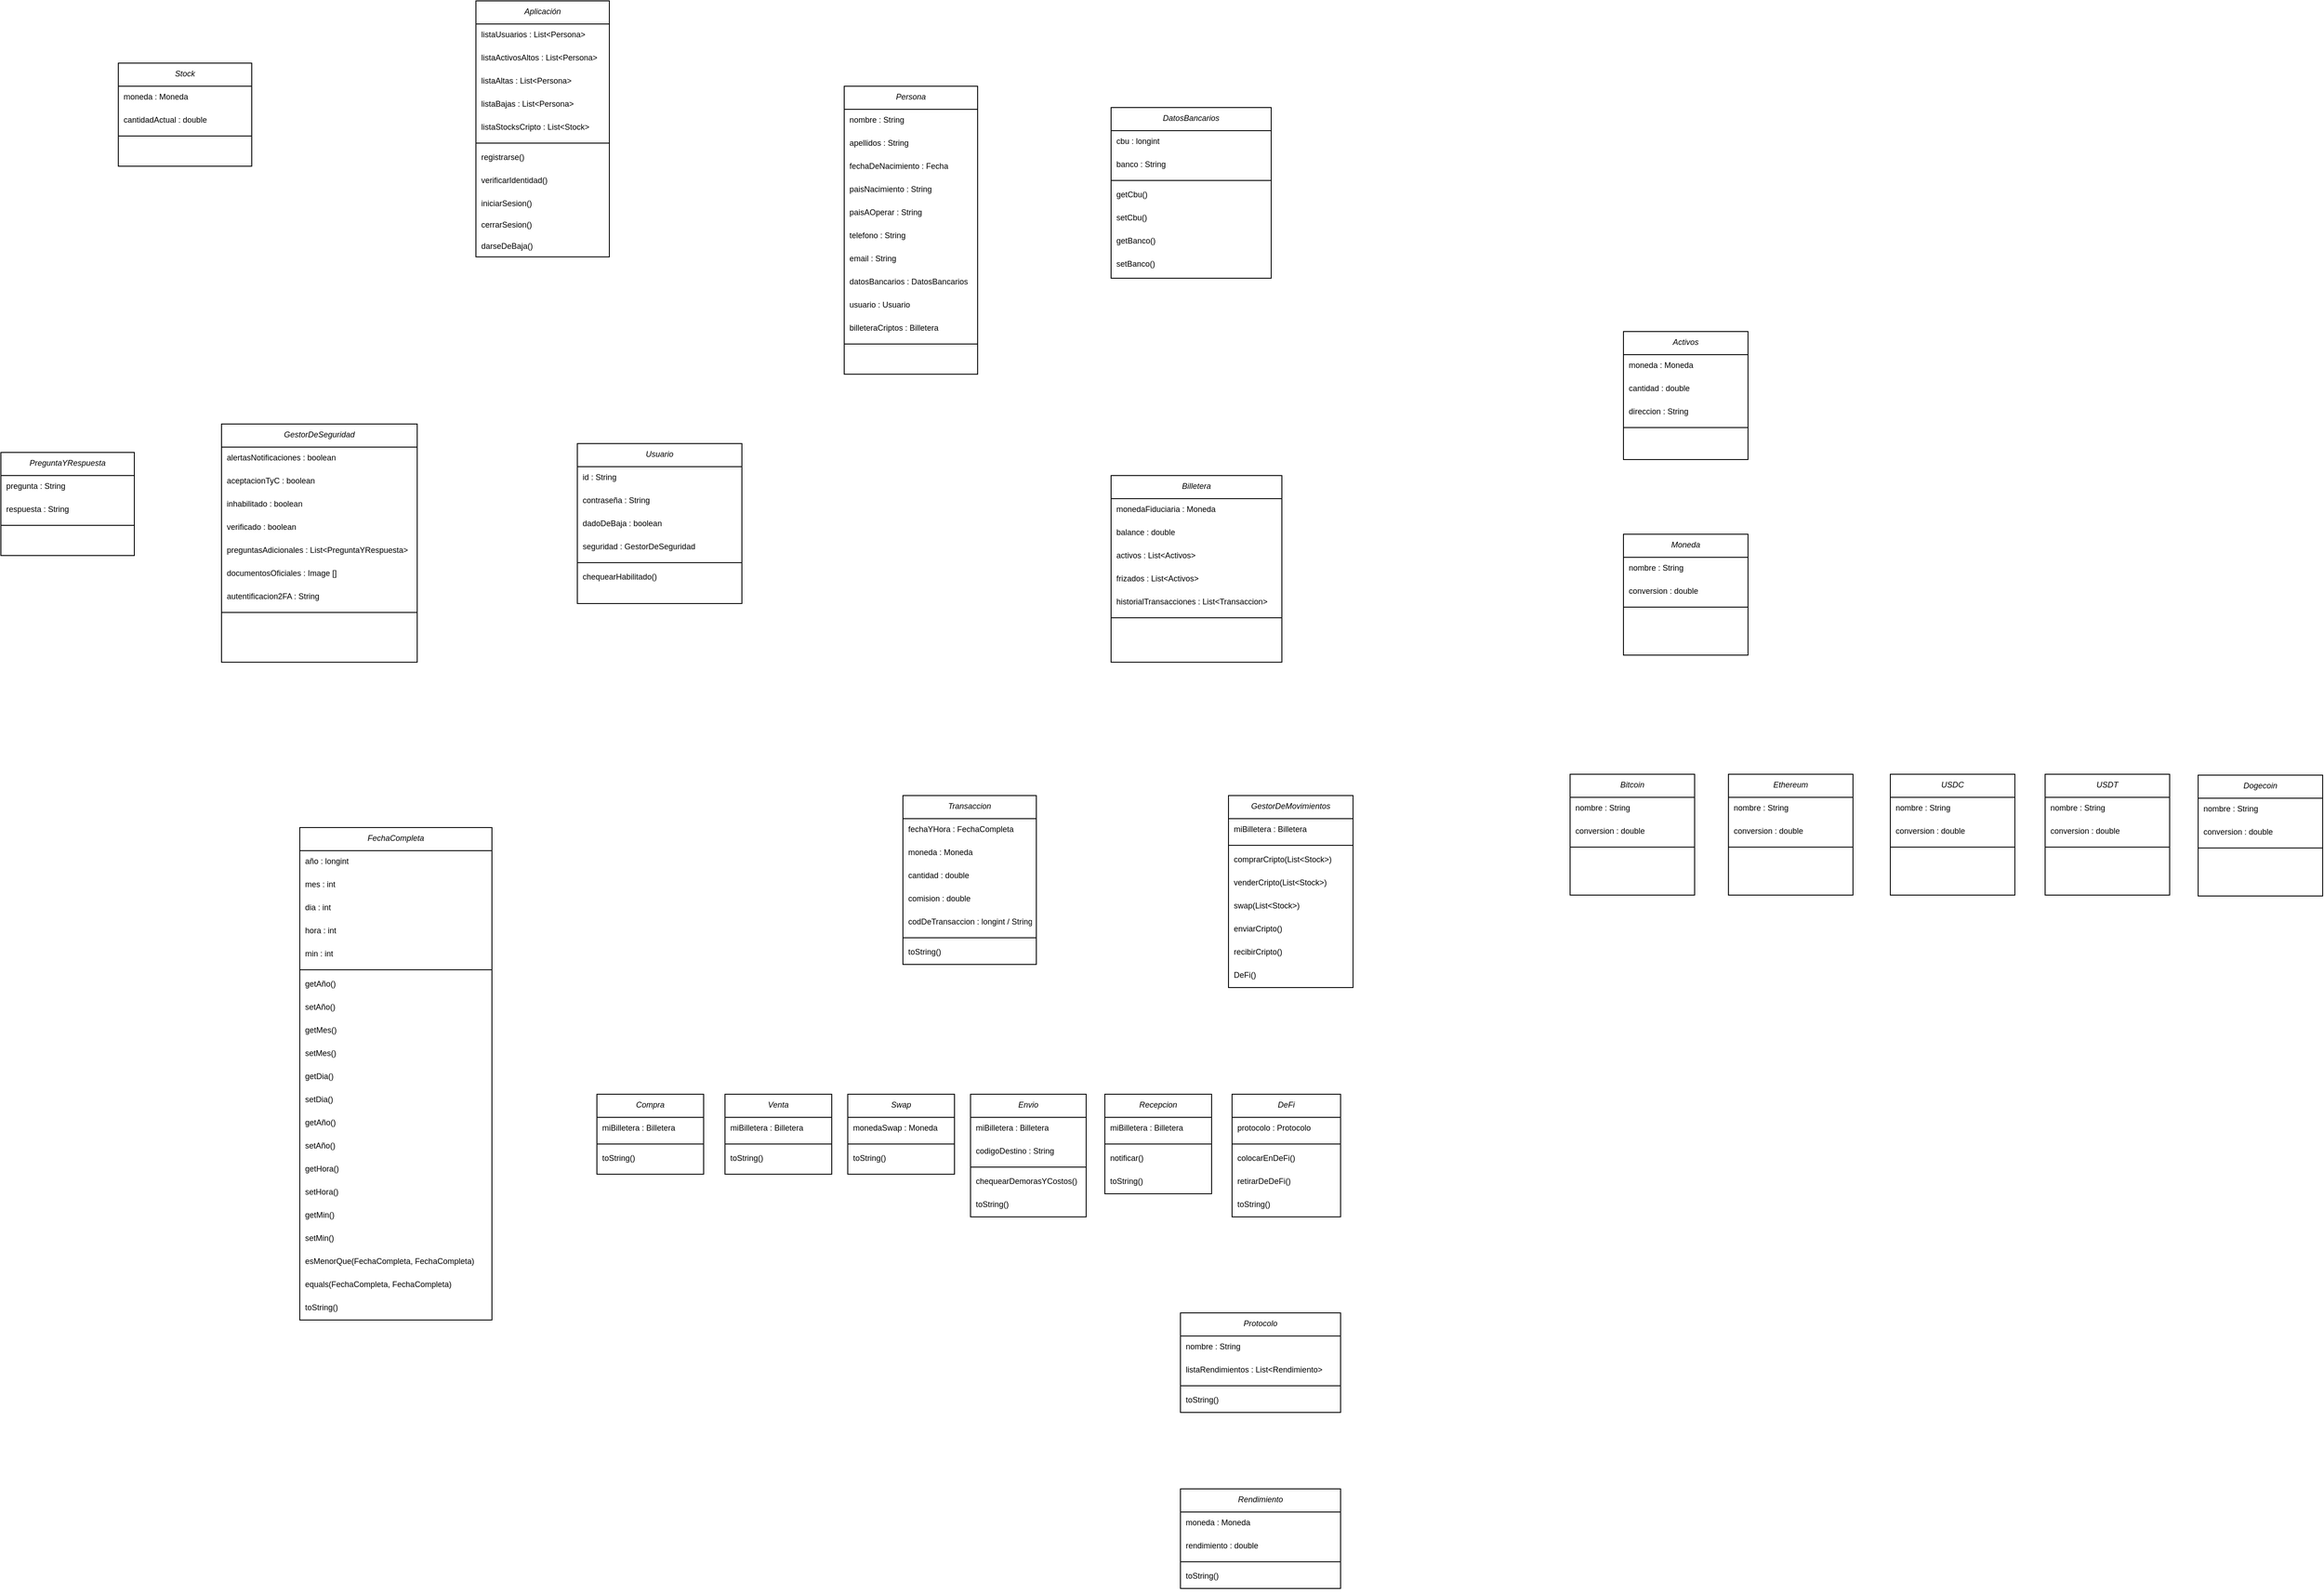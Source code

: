 <mxfile version="24.7.10">
  <diagram id="C5RBs43oDa-KdzZeNtuy" name="Page-1">
    <mxGraphModel dx="1593" dy="659" grid="1" gridSize="6" guides="1" tooltips="1" connect="1" arrows="1" fold="1" page="1" pageScale="1" pageWidth="1600" pageHeight="1200" math="0" shadow="0">
      <root>
        <mxCell id="WIyWlLk6GJQsqaUBKTNV-0" />
        <mxCell id="WIyWlLk6GJQsqaUBKTNV-1" parent="WIyWlLk6GJQsqaUBKTNV-0" />
        <mxCell id="zkfFHV4jXpPFQw0GAbJ--0" value="Persona" style="swimlane;fontStyle=2;align=center;verticalAlign=top;childLayout=stackLayout;horizontal=1;startSize=26;horizontalStack=0;resizeParent=1;resizeLast=0;collapsible=1;marginBottom=0;rounded=0;shadow=0;strokeWidth=1;fontSize=9;" parent="WIyWlLk6GJQsqaUBKTNV-1" vertex="1">
          <mxGeometry x="1098" y="498" width="150" height="324" as="geometry">
            <mxRectangle x="230" y="140" width="160" height="26" as="alternateBounds" />
          </mxGeometry>
        </mxCell>
        <mxCell id="zkfFHV4jXpPFQw0GAbJ--2" value="nombre : String" style="text;align=left;verticalAlign=top;spacingLeft=4;spacingRight=4;overflow=hidden;rotatable=0;points=[[0,0.5],[1,0.5]];portConstraint=eastwest;rounded=0;shadow=0;html=0;fontSize=9;" parent="zkfFHV4jXpPFQw0GAbJ--0" vertex="1">
          <mxGeometry y="26" width="150" height="26" as="geometry" />
        </mxCell>
        <mxCell id="zkfFHV4jXpPFQw0GAbJ--3" value="apellidos : String" style="text;align=left;verticalAlign=top;spacingLeft=4;spacingRight=4;overflow=hidden;rotatable=0;points=[[0,0.5],[1,0.5]];portConstraint=eastwest;rounded=0;shadow=0;html=0;fontSize=9;" parent="zkfFHV4jXpPFQw0GAbJ--0" vertex="1">
          <mxGeometry y="52" width="150" height="26" as="geometry" />
        </mxCell>
        <mxCell id="VbJuh-huTLaxFXjBg6NT-0" value="fechaDeNacimiento : Fecha" style="text;align=left;verticalAlign=top;spacingLeft=4;spacingRight=4;overflow=hidden;rotatable=0;points=[[0,0.5],[1,0.5]];portConstraint=eastwest;rounded=0;shadow=0;html=0;fontSize=9;" vertex="1" parent="zkfFHV4jXpPFQw0GAbJ--0">
          <mxGeometry y="78" width="150" height="26" as="geometry" />
        </mxCell>
        <mxCell id="VbJuh-huTLaxFXjBg6NT-1" value="paisNacimiento : String" style="text;align=left;verticalAlign=top;spacingLeft=4;spacingRight=4;overflow=hidden;rotatable=0;points=[[0,0.5],[1,0.5]];portConstraint=eastwest;rounded=0;shadow=0;html=0;fontSize=9;" vertex="1" parent="zkfFHV4jXpPFQw0GAbJ--0">
          <mxGeometry y="104" width="150" height="26" as="geometry" />
        </mxCell>
        <mxCell id="VbJuh-huTLaxFXjBg6NT-3" value="paisAOperar : String" style="text;align=left;verticalAlign=top;spacingLeft=4;spacingRight=4;overflow=hidden;rotatable=0;points=[[0,0.5],[1,0.5]];portConstraint=eastwest;rounded=0;shadow=0;html=0;fontSize=9;" vertex="1" parent="zkfFHV4jXpPFQw0GAbJ--0">
          <mxGeometry y="130" width="150" height="26" as="geometry" />
        </mxCell>
        <mxCell id="VbJuh-huTLaxFXjBg6NT-2" value="telefono : String" style="text;align=left;verticalAlign=top;spacingLeft=4;spacingRight=4;overflow=hidden;rotatable=0;points=[[0,0.5],[1,0.5]];portConstraint=eastwest;rounded=0;shadow=0;html=0;fontSize=9;" vertex="1" parent="zkfFHV4jXpPFQw0GAbJ--0">
          <mxGeometry y="156" width="150" height="26" as="geometry" />
        </mxCell>
        <mxCell id="VbJuh-huTLaxFXjBg6NT-13" value="email : String" style="text;align=left;verticalAlign=top;spacingLeft=4;spacingRight=4;overflow=hidden;rotatable=0;points=[[0,0.5],[1,0.5]];portConstraint=eastwest;rounded=0;shadow=0;html=0;fontSize=9;" vertex="1" parent="zkfFHV4jXpPFQw0GAbJ--0">
          <mxGeometry y="182" width="150" height="26" as="geometry" />
        </mxCell>
        <mxCell id="VbJuh-huTLaxFXjBg6NT-91" value="datosBancarios : DatosBancarios" style="text;align=left;verticalAlign=top;spacingLeft=4;spacingRight=4;overflow=hidden;rotatable=0;points=[[0,0.5],[1,0.5]];portConstraint=eastwest;rounded=0;shadow=0;html=0;fontSize=9;" vertex="1" parent="zkfFHV4jXpPFQw0GAbJ--0">
          <mxGeometry y="208" width="150" height="26" as="geometry" />
        </mxCell>
        <mxCell id="VbJuh-huTLaxFXjBg6NT-92" value="usuario : Usuario" style="text;align=left;verticalAlign=top;spacingLeft=4;spacingRight=4;overflow=hidden;rotatable=0;points=[[0,0.5],[1,0.5]];portConstraint=eastwest;rounded=0;shadow=0;html=0;fontSize=9;" vertex="1" parent="zkfFHV4jXpPFQw0GAbJ--0">
          <mxGeometry y="234" width="150" height="26" as="geometry" />
        </mxCell>
        <mxCell id="VbJuh-huTLaxFXjBg6NT-107" value="billeteraCriptos : Billetera" style="text;align=left;verticalAlign=top;spacingLeft=4;spacingRight=4;overflow=hidden;rotatable=0;points=[[0,0.5],[1,0.5]];portConstraint=eastwest;rounded=0;shadow=0;html=0;fontSize=9;" vertex="1" parent="zkfFHV4jXpPFQw0GAbJ--0">
          <mxGeometry y="260" width="150" height="26" as="geometry" />
        </mxCell>
        <mxCell id="zkfFHV4jXpPFQw0GAbJ--4" value="" style="line;html=1;strokeWidth=1;align=left;verticalAlign=middle;spacingTop=-1;spacingLeft=3;spacingRight=3;rotatable=0;labelPosition=right;points=[];portConstraint=eastwest;" parent="zkfFHV4jXpPFQw0GAbJ--0" vertex="1">
          <mxGeometry y="286" width="150" height="8" as="geometry" />
        </mxCell>
        <mxCell id="zkfFHV4jXpPFQw0GAbJ--17" value="Usuario" style="swimlane;fontStyle=2;align=center;verticalAlign=top;childLayout=stackLayout;horizontal=1;startSize=26;horizontalStack=0;resizeParent=1;resizeLast=0;collapsible=1;marginBottom=0;rounded=0;shadow=0;strokeWidth=1;fontSize=9;" parent="WIyWlLk6GJQsqaUBKTNV-1" vertex="1">
          <mxGeometry x="798" y="900" width="185" height="180" as="geometry">
            <mxRectangle x="550" y="140" width="160" height="26" as="alternateBounds" />
          </mxGeometry>
        </mxCell>
        <mxCell id="zkfFHV4jXpPFQw0GAbJ--18" value="id : String" style="text;align=left;verticalAlign=top;spacingLeft=4;spacingRight=4;overflow=hidden;rotatable=0;points=[[0,0.5],[1,0.5]];portConstraint=eastwest;fontSize=9;" parent="zkfFHV4jXpPFQw0GAbJ--17" vertex="1">
          <mxGeometry y="26" width="185" height="26" as="geometry" />
        </mxCell>
        <mxCell id="zkfFHV4jXpPFQw0GAbJ--19" value="contraseña : String" style="text;align=left;verticalAlign=top;spacingLeft=4;spacingRight=4;overflow=hidden;rotatable=0;points=[[0,0.5],[1,0.5]];portConstraint=eastwest;rounded=0;shadow=0;html=0;fontSize=9;" parent="zkfFHV4jXpPFQw0GAbJ--17" vertex="1">
          <mxGeometry y="52" width="185" height="26" as="geometry" />
        </mxCell>
        <mxCell id="VbJuh-huTLaxFXjBg6NT-62" value="dadoDeBaja : boolean" style="text;align=left;verticalAlign=top;spacingLeft=4;spacingRight=4;overflow=hidden;rotatable=0;points=[[0,0.5],[1,0.5]];portConstraint=eastwest;rounded=0;shadow=0;html=0;fontSize=9;" vertex="1" parent="zkfFHV4jXpPFQw0GAbJ--17">
          <mxGeometry y="78" width="185" height="26" as="geometry" />
        </mxCell>
        <mxCell id="VbJuh-huTLaxFXjBg6NT-93" value="seguridad : GestorDeSeguridad" style="text;align=left;verticalAlign=top;spacingLeft=4;spacingRight=4;overflow=hidden;rotatable=0;points=[[0,0.5],[1,0.5]];portConstraint=eastwest;rounded=0;shadow=0;html=0;fontSize=9;" vertex="1" parent="zkfFHV4jXpPFQw0GAbJ--17">
          <mxGeometry y="104" width="185" height="26" as="geometry" />
        </mxCell>
        <mxCell id="zkfFHV4jXpPFQw0GAbJ--23" value="" style="line;html=1;strokeWidth=1;align=left;verticalAlign=middle;spacingTop=-1;spacingLeft=3;spacingRight=3;rotatable=0;labelPosition=right;points=[];portConstraint=eastwest;" parent="zkfFHV4jXpPFQw0GAbJ--17" vertex="1">
          <mxGeometry y="130" width="185" height="8" as="geometry" />
        </mxCell>
        <mxCell id="VbJuh-huTLaxFXjBg6NT-25" value="chequearHabilitado()" style="text;align=left;verticalAlign=top;spacingLeft=4;spacingRight=4;overflow=hidden;rotatable=0;points=[[0,0.5],[1,0.5]];portConstraint=eastwest;fontSize=9;" vertex="1" parent="zkfFHV4jXpPFQw0GAbJ--17">
          <mxGeometry y="138" width="185" height="26" as="geometry" />
        </mxCell>
        <mxCell id="VbJuh-huTLaxFXjBg6NT-4" value="DatosBancarios" style="swimlane;fontStyle=2;align=center;verticalAlign=top;childLayout=stackLayout;horizontal=1;startSize=26;horizontalStack=0;resizeParent=1;resizeLast=0;collapsible=1;marginBottom=0;rounded=0;shadow=0;strokeWidth=1;fontSize=9;" vertex="1" parent="WIyWlLk6GJQsqaUBKTNV-1">
          <mxGeometry x="1398" y="522" width="180" height="192" as="geometry">
            <mxRectangle x="230" y="140" width="160" height="26" as="alternateBounds" />
          </mxGeometry>
        </mxCell>
        <mxCell id="VbJuh-huTLaxFXjBg6NT-5" value="cbu : longint" style="text;align=left;verticalAlign=top;spacingLeft=4;spacingRight=4;overflow=hidden;rotatable=0;points=[[0,0.5],[1,0.5]];portConstraint=eastwest;rounded=0;shadow=0;html=0;fontSize=9;" vertex="1" parent="VbJuh-huTLaxFXjBg6NT-4">
          <mxGeometry y="26" width="180" height="26" as="geometry" />
        </mxCell>
        <mxCell id="VbJuh-huTLaxFXjBg6NT-6" value="banco : String" style="text;align=left;verticalAlign=top;spacingLeft=4;spacingRight=4;overflow=hidden;rotatable=0;points=[[0,0.5],[1,0.5]];portConstraint=eastwest;rounded=0;shadow=0;html=0;fontSize=9;" vertex="1" parent="VbJuh-huTLaxFXjBg6NT-4">
          <mxGeometry y="52" width="180" height="26" as="geometry" />
        </mxCell>
        <mxCell id="VbJuh-huTLaxFXjBg6NT-11" value="" style="line;html=1;strokeWidth=1;align=left;verticalAlign=middle;spacingTop=-1;spacingLeft=3;spacingRight=3;rotatable=0;labelPosition=right;points=[];portConstraint=eastwest;" vertex="1" parent="VbJuh-huTLaxFXjBg6NT-4">
          <mxGeometry y="78" width="180" height="8" as="geometry" />
        </mxCell>
        <mxCell id="VbJuh-huTLaxFXjBg6NT-108" value="getCbu()" style="text;align=left;verticalAlign=top;spacingLeft=4;spacingRight=4;overflow=hidden;rotatable=0;points=[[0,0.5],[1,0.5]];portConstraint=eastwest;rounded=0;shadow=0;html=0;fontSize=9;" vertex="1" parent="VbJuh-huTLaxFXjBg6NT-4">
          <mxGeometry y="86" width="180" height="26" as="geometry" />
        </mxCell>
        <mxCell id="VbJuh-huTLaxFXjBg6NT-111" value="setCbu()" style="text;align=left;verticalAlign=top;spacingLeft=4;spacingRight=4;overflow=hidden;rotatable=0;points=[[0,0.5],[1,0.5]];portConstraint=eastwest;rounded=0;shadow=0;html=0;fontSize=9;" vertex="1" parent="VbJuh-huTLaxFXjBg6NT-4">
          <mxGeometry y="112" width="180" height="26" as="geometry" />
        </mxCell>
        <mxCell id="VbJuh-huTLaxFXjBg6NT-110" value="getBanco()" style="text;align=left;verticalAlign=top;spacingLeft=4;spacingRight=4;overflow=hidden;rotatable=0;points=[[0,0.5],[1,0.5]];portConstraint=eastwest;rounded=0;shadow=0;html=0;fontSize=9;" vertex="1" parent="VbJuh-huTLaxFXjBg6NT-4">
          <mxGeometry y="138" width="180" height="26" as="geometry" />
        </mxCell>
        <mxCell id="VbJuh-huTLaxFXjBg6NT-112" value="setBanco()" style="text;align=left;verticalAlign=top;spacingLeft=4;spacingRight=4;overflow=hidden;rotatable=0;points=[[0,0.5],[1,0.5]];portConstraint=eastwest;rounded=0;shadow=0;html=0;fontSize=9;" vertex="1" parent="VbJuh-huTLaxFXjBg6NT-4">
          <mxGeometry y="164" width="180" height="26" as="geometry" />
        </mxCell>
        <mxCell id="VbJuh-huTLaxFXjBg6NT-16" value="GestorDeSeguridad" style="swimlane;fontStyle=2;align=center;verticalAlign=top;childLayout=stackLayout;horizontal=1;startSize=26;horizontalStack=0;resizeParent=1;resizeLast=0;collapsible=1;marginBottom=0;rounded=0;shadow=0;strokeWidth=1;fontSize=9;" vertex="1" parent="WIyWlLk6GJQsqaUBKTNV-1">
          <mxGeometry x="398" y="878" width="220" height="268" as="geometry">
            <mxRectangle x="230" y="140" width="160" height="26" as="alternateBounds" />
          </mxGeometry>
        </mxCell>
        <mxCell id="VbJuh-huTLaxFXjBg6NT-17" value="alertasNotificaciones : boolean" style="text;align=left;verticalAlign=top;spacingLeft=4;spacingRight=4;overflow=hidden;rotatable=0;points=[[0,0.5],[1,0.5]];portConstraint=eastwest;rounded=0;shadow=0;html=0;fontSize=9;" vertex="1" parent="VbJuh-huTLaxFXjBg6NT-16">
          <mxGeometry y="26" width="220" height="26" as="geometry" />
        </mxCell>
        <mxCell id="VbJuh-huTLaxFXjBg6NT-18" value="aceptacionTyC : boolean" style="text;align=left;verticalAlign=top;spacingLeft=4;spacingRight=4;overflow=hidden;rotatable=0;points=[[0,0.5],[1,0.5]];portConstraint=eastwest;rounded=0;shadow=0;html=0;fontSize=9;" vertex="1" parent="VbJuh-huTLaxFXjBg6NT-16">
          <mxGeometry y="52" width="220" height="26" as="geometry" />
        </mxCell>
        <mxCell id="VbJuh-huTLaxFXjBg6NT-23" value="inhabilitado : boolean" style="text;align=left;verticalAlign=top;spacingLeft=4;spacingRight=4;overflow=hidden;rotatable=0;points=[[0,0.5],[1,0.5]];portConstraint=eastwest;rounded=0;shadow=0;html=0;fontSize=9;" vertex="1" parent="VbJuh-huTLaxFXjBg6NT-16">
          <mxGeometry y="78" width="220" height="26" as="geometry" />
        </mxCell>
        <mxCell id="VbJuh-huTLaxFXjBg6NT-77" value="verificado : boolean" style="text;align=left;verticalAlign=top;spacingLeft=4;spacingRight=4;overflow=hidden;rotatable=0;points=[[0,0.5],[1,0.5]];portConstraint=eastwest;rounded=0;shadow=0;html=0;fontSize=9;" vertex="1" parent="VbJuh-huTLaxFXjBg6NT-16">
          <mxGeometry y="104" width="220" height="26" as="geometry" />
        </mxCell>
        <mxCell id="VbJuh-huTLaxFXjBg6NT-19" value="preguntasAdicionales : List&lt;PreguntaYRespuesta&gt;" style="text;align=left;verticalAlign=top;spacingLeft=4;spacingRight=4;overflow=hidden;rotatable=0;points=[[0,0.5],[1,0.5]];portConstraint=eastwest;rounded=0;shadow=0;html=0;fontSize=9;" vertex="1" parent="VbJuh-huTLaxFXjBg6NT-16">
          <mxGeometry y="130" width="220" height="26" as="geometry" />
        </mxCell>
        <mxCell id="VbJuh-huTLaxFXjBg6NT-94" value="documentosOficiales : Image []" style="text;align=left;verticalAlign=top;spacingLeft=4;spacingRight=4;overflow=hidden;rotatable=0;points=[[0,0.5],[1,0.5]];portConstraint=eastwest;rounded=0;shadow=0;html=0;fontSize=9;" vertex="1" parent="VbJuh-huTLaxFXjBg6NT-16">
          <mxGeometry y="156" width="220" height="26" as="geometry" />
        </mxCell>
        <mxCell id="VbJuh-huTLaxFXjBg6NT-194" value="autentificacion2FA : String " style="text;align=left;verticalAlign=top;spacingLeft=4;spacingRight=4;overflow=hidden;rotatable=0;points=[[0,0.5],[1,0.5]];portConstraint=eastwest;rounded=0;shadow=0;html=0;fontSize=9;" vertex="1" parent="VbJuh-huTLaxFXjBg6NT-16">
          <mxGeometry y="182" width="220" height="26" as="geometry" />
        </mxCell>
        <mxCell id="VbJuh-huTLaxFXjBg6NT-24" value="" style="line;html=1;strokeWidth=1;align=left;verticalAlign=middle;spacingTop=-1;spacingLeft=3;spacingRight=3;rotatable=0;labelPosition=right;points=[];portConstraint=eastwest;" vertex="1" parent="VbJuh-huTLaxFXjBg6NT-16">
          <mxGeometry y="208" width="220" height="8" as="geometry" />
        </mxCell>
        <mxCell id="VbJuh-huTLaxFXjBg6NT-26" value="Billetera" style="swimlane;fontStyle=2;align=center;verticalAlign=top;childLayout=stackLayout;horizontal=1;startSize=26;horizontalStack=0;resizeParent=1;resizeLast=0;collapsible=1;marginBottom=0;rounded=0;shadow=0;strokeWidth=1;fontSize=9;" vertex="1" parent="WIyWlLk6GJQsqaUBKTNV-1">
          <mxGeometry x="1398" y="936" width="192" height="210" as="geometry">
            <mxRectangle x="230" y="140" width="160" height="26" as="alternateBounds" />
          </mxGeometry>
        </mxCell>
        <mxCell id="VbJuh-huTLaxFXjBg6NT-29" value="monedaFiduciaria : Moneda" style="text;align=left;verticalAlign=top;spacingLeft=4;spacingRight=4;overflow=hidden;rotatable=0;points=[[0,0.5],[1,0.5]];portConstraint=eastwest;rounded=0;shadow=0;html=0;fontSize=9;" vertex="1" parent="VbJuh-huTLaxFXjBg6NT-26">
          <mxGeometry y="26" width="192" height="26" as="geometry" />
        </mxCell>
        <mxCell id="VbJuh-huTLaxFXjBg6NT-27" value="balance : double" style="text;align=left;verticalAlign=top;spacingLeft=4;spacingRight=4;overflow=hidden;rotatable=0;points=[[0,0.5],[1,0.5]];portConstraint=eastwest;rounded=0;shadow=0;html=0;fontSize=9;" vertex="1" parent="VbJuh-huTLaxFXjBg6NT-26">
          <mxGeometry y="52" width="192" height="26" as="geometry" />
        </mxCell>
        <mxCell id="VbJuh-huTLaxFXjBg6NT-28" value="activos : List&lt;Activos&gt;" style="text;align=left;verticalAlign=top;spacingLeft=4;spacingRight=4;overflow=hidden;rotatable=0;points=[[0,0.5],[1,0.5]];portConstraint=eastwest;rounded=0;shadow=0;html=0;fontSize=9;" vertex="1" parent="VbJuh-huTLaxFXjBg6NT-26">
          <mxGeometry y="78" width="192" height="26" as="geometry" />
        </mxCell>
        <mxCell id="VbJuh-huTLaxFXjBg6NT-84" value="frizados : List&lt;Activos&gt;" style="text;align=left;verticalAlign=top;spacingLeft=4;spacingRight=4;overflow=hidden;rotatable=0;points=[[0,0.5],[1,0.5]];portConstraint=eastwest;rounded=0;shadow=0;html=0;fontSize=9;" vertex="1" parent="VbJuh-huTLaxFXjBg6NT-26">
          <mxGeometry y="104" width="192" height="26" as="geometry" />
        </mxCell>
        <mxCell id="VbJuh-huTLaxFXjBg6NT-61" value="historialTransacciones : List&lt;Transaccion&gt;" style="text;align=left;verticalAlign=top;spacingLeft=4;spacingRight=4;overflow=hidden;rotatable=0;points=[[0,0.5],[1,0.5]];portConstraint=eastwest;rounded=0;shadow=0;html=0;fontSize=9;" vertex="1" parent="VbJuh-huTLaxFXjBg6NT-26">
          <mxGeometry y="130" width="192" height="26" as="geometry" />
        </mxCell>
        <mxCell id="VbJuh-huTLaxFXjBg6NT-34" value="" style="line;html=1;strokeWidth=1;align=left;verticalAlign=middle;spacingTop=-1;spacingLeft=3;spacingRight=3;rotatable=0;labelPosition=right;points=[];portConstraint=eastwest;" vertex="1" parent="VbJuh-huTLaxFXjBg6NT-26">
          <mxGeometry y="156" width="192" height="8" as="geometry" />
        </mxCell>
        <mxCell id="VbJuh-huTLaxFXjBg6NT-36" value="Transaccion" style="swimlane;fontStyle=2;align=center;verticalAlign=top;childLayout=stackLayout;horizontal=1;startSize=26;horizontalStack=0;resizeParent=1;resizeLast=0;collapsible=1;marginBottom=0;rounded=0;shadow=0;strokeWidth=1;fontSize=9;" vertex="1" parent="WIyWlLk6GJQsqaUBKTNV-1">
          <mxGeometry x="1164" y="1296" width="150" height="190" as="geometry">
            <mxRectangle x="230" y="140" width="160" height="26" as="alternateBounds" />
          </mxGeometry>
        </mxCell>
        <mxCell id="VbJuh-huTLaxFXjBg6NT-76" value="fechaYHora : FechaCompleta" style="text;align=left;verticalAlign=top;spacingLeft=4;spacingRight=4;overflow=hidden;rotatable=0;points=[[0,0.5],[1,0.5]];portConstraint=eastwest;rounded=0;shadow=0;html=0;fontSize=9;" vertex="1" parent="VbJuh-huTLaxFXjBg6NT-36">
          <mxGeometry y="26" width="150" height="26" as="geometry" />
        </mxCell>
        <mxCell id="VbJuh-huTLaxFXjBg6NT-122" value="moneda : Moneda" style="text;align=left;verticalAlign=top;spacingLeft=4;spacingRight=4;overflow=hidden;rotatable=0;points=[[0,0.5],[1,0.5]];portConstraint=eastwest;rounded=0;shadow=0;html=0;fontSize=9;" vertex="1" parent="VbJuh-huTLaxFXjBg6NT-36">
          <mxGeometry y="52" width="150" height="26" as="geometry" />
        </mxCell>
        <mxCell id="VbJuh-huTLaxFXjBg6NT-95" value="cantidad : double" style="text;align=left;verticalAlign=top;spacingLeft=4;spacingRight=4;overflow=hidden;rotatable=0;points=[[0,0.5],[1,0.5]];portConstraint=eastwest;rounded=0;shadow=0;html=0;fontSize=9;" vertex="1" parent="VbJuh-huTLaxFXjBg6NT-36">
          <mxGeometry y="78" width="150" height="26" as="geometry" />
        </mxCell>
        <mxCell id="VbJuh-huTLaxFXjBg6NT-96" value="comision : double" style="text;align=left;verticalAlign=top;spacingLeft=4;spacingRight=4;overflow=hidden;rotatable=0;points=[[0,0.5],[1,0.5]];portConstraint=eastwest;rounded=0;shadow=0;html=0;fontSize=9;" vertex="1" parent="VbJuh-huTLaxFXjBg6NT-36">
          <mxGeometry y="104" width="150" height="26" as="geometry" />
        </mxCell>
        <mxCell id="VbJuh-huTLaxFXjBg6NT-97" value="codDeTransaccion : longint / String" style="text;align=left;verticalAlign=top;spacingLeft=4;spacingRight=4;overflow=hidden;rotatable=0;points=[[0,0.5],[1,0.5]];portConstraint=eastwest;rounded=0;shadow=0;html=0;fontSize=9;" vertex="1" parent="VbJuh-huTLaxFXjBg6NT-36">
          <mxGeometry y="130" width="150" height="26" as="geometry" />
        </mxCell>
        <mxCell id="VbJuh-huTLaxFXjBg6NT-44" value="" style="line;html=1;strokeWidth=1;align=left;verticalAlign=middle;spacingTop=-1;spacingLeft=3;spacingRight=3;rotatable=0;labelPosition=right;points=[];portConstraint=eastwest;" vertex="1" parent="VbJuh-huTLaxFXjBg6NT-36">
          <mxGeometry y="156" width="150" height="8" as="geometry" />
        </mxCell>
        <mxCell id="VbJuh-huTLaxFXjBg6NT-98" value="toString()" style="text;align=left;verticalAlign=top;spacingLeft=4;spacingRight=4;overflow=hidden;rotatable=0;points=[[0,0.5],[1,0.5]];portConstraint=eastwest;rounded=0;shadow=0;html=0;fontSize=9;" vertex="1" parent="VbJuh-huTLaxFXjBg6NT-36">
          <mxGeometry y="164" width="150" height="26" as="geometry" />
        </mxCell>
        <mxCell id="VbJuh-huTLaxFXjBg6NT-46" value="GestorDeMovimientos" style="swimlane;fontStyle=2;align=center;verticalAlign=top;childLayout=stackLayout;horizontal=1;startSize=26;horizontalStack=0;resizeParent=1;resizeLast=0;collapsible=1;marginBottom=0;rounded=0;shadow=0;strokeWidth=1;fontSize=9;" vertex="1" parent="WIyWlLk6GJQsqaUBKTNV-1">
          <mxGeometry x="1530" y="1296" width="140" height="216" as="geometry">
            <mxRectangle x="550" y="140" width="160" height="26" as="alternateBounds" />
          </mxGeometry>
        </mxCell>
        <mxCell id="VbJuh-huTLaxFXjBg6NT-47" value="miBilletera : Billetera" style="text;align=left;verticalAlign=top;spacingLeft=4;spacingRight=4;overflow=hidden;rotatable=0;points=[[0,0.5],[1,0.5]];portConstraint=eastwest;fontSize=9;" vertex="1" parent="VbJuh-huTLaxFXjBg6NT-46">
          <mxGeometry y="26" width="140" height="26" as="geometry" />
        </mxCell>
        <mxCell id="VbJuh-huTLaxFXjBg6NT-49" value="" style="line;html=1;strokeWidth=1;align=left;verticalAlign=middle;spacingTop=-1;spacingLeft=3;spacingRight=3;rotatable=0;labelPosition=right;points=[];portConstraint=eastwest;" vertex="1" parent="VbJuh-huTLaxFXjBg6NT-46">
          <mxGeometry y="52" width="140" height="8" as="geometry" />
        </mxCell>
        <mxCell id="VbJuh-huTLaxFXjBg6NT-48" value="comprarCripto(List&lt;Stock&gt;)" style="text;align=left;verticalAlign=top;spacingLeft=4;spacingRight=4;overflow=hidden;rotatable=0;points=[[0,0.5],[1,0.5]];portConstraint=eastwest;rounded=0;shadow=0;html=0;fontSize=9;" vertex="1" parent="VbJuh-huTLaxFXjBg6NT-46">
          <mxGeometry y="60" width="140" height="26" as="geometry" />
        </mxCell>
        <mxCell id="VbJuh-huTLaxFXjBg6NT-157" value="venderCripto(List&lt;Stock&gt;)" style="text;align=left;verticalAlign=top;spacingLeft=4;spacingRight=4;overflow=hidden;rotatable=0;points=[[0,0.5],[1,0.5]];portConstraint=eastwest;rounded=0;shadow=0;html=0;fontSize=9;" vertex="1" parent="VbJuh-huTLaxFXjBg6NT-46">
          <mxGeometry y="86" width="140" height="26" as="geometry" />
        </mxCell>
        <mxCell id="VbJuh-huTLaxFXjBg6NT-158" value="swap(List&lt;Stock&gt;)" style="text;align=left;verticalAlign=top;spacingLeft=4;spacingRight=4;overflow=hidden;rotatable=0;points=[[0,0.5],[1,0.5]];portConstraint=eastwest;rounded=0;shadow=0;html=0;fontSize=9;" vertex="1" parent="VbJuh-huTLaxFXjBg6NT-46">
          <mxGeometry y="112" width="140" height="26" as="geometry" />
        </mxCell>
        <mxCell id="VbJuh-huTLaxFXjBg6NT-159" value="enviarCripto()" style="text;align=left;verticalAlign=top;spacingLeft=4;spacingRight=4;overflow=hidden;rotatable=0;points=[[0,0.5],[1,0.5]];portConstraint=eastwest;rounded=0;shadow=0;html=0;fontSize=9;" vertex="1" parent="VbJuh-huTLaxFXjBg6NT-46">
          <mxGeometry y="138" width="140" height="26" as="geometry" />
        </mxCell>
        <mxCell id="VbJuh-huTLaxFXjBg6NT-160" value="recibirCripto()" style="text;align=left;verticalAlign=top;spacingLeft=4;spacingRight=4;overflow=hidden;rotatable=0;points=[[0,0.5],[1,0.5]];portConstraint=eastwest;rounded=0;shadow=0;html=0;fontSize=9;" vertex="1" parent="VbJuh-huTLaxFXjBg6NT-46">
          <mxGeometry y="164" width="140" height="26" as="geometry" />
        </mxCell>
        <mxCell id="VbJuh-huTLaxFXjBg6NT-161" value="DeFi()" style="text;align=left;verticalAlign=top;spacingLeft=4;spacingRight=4;overflow=hidden;rotatable=0;points=[[0,0.5],[1,0.5]];portConstraint=eastwest;rounded=0;shadow=0;html=0;fontSize=9;" vertex="1" parent="VbJuh-huTLaxFXjBg6NT-46">
          <mxGeometry y="190" width="140" height="26" as="geometry" />
        </mxCell>
        <mxCell id="VbJuh-huTLaxFXjBg6NT-51" value="Aplicación" style="swimlane;fontStyle=2;align=center;verticalAlign=top;childLayout=stackLayout;horizontal=1;startSize=26;horizontalStack=0;resizeParent=1;resizeLast=0;collapsible=1;marginBottom=0;rounded=0;shadow=0;strokeWidth=1;fontSize=9;" vertex="1" parent="WIyWlLk6GJQsqaUBKTNV-1">
          <mxGeometry x="684" y="402" width="150" height="288" as="geometry">
            <mxRectangle x="230" y="140" width="160" height="26" as="alternateBounds" />
          </mxGeometry>
        </mxCell>
        <mxCell id="VbJuh-huTLaxFXjBg6NT-55" value="listaUsuarios : List&lt;Persona&gt;" style="text;align=left;verticalAlign=top;spacingLeft=4;spacingRight=4;overflow=hidden;rotatable=0;points=[[0,0.5],[1,0.5]];portConstraint=eastwest;rounded=0;shadow=0;html=0;fontSize=9;" vertex="1" parent="VbJuh-huTLaxFXjBg6NT-51">
          <mxGeometry y="26" width="150" height="26" as="geometry" />
        </mxCell>
        <mxCell id="VbJuh-huTLaxFXjBg6NT-56" value="listaActivosAltos : List&lt;Persona&gt;" style="text;align=left;verticalAlign=top;spacingLeft=4;spacingRight=4;overflow=hidden;rotatable=0;points=[[0,0.5],[1,0.5]];portConstraint=eastwest;rounded=0;shadow=0;html=0;fontSize=9;" vertex="1" parent="VbJuh-huTLaxFXjBg6NT-51">
          <mxGeometry y="52" width="150" height="26" as="geometry" />
        </mxCell>
        <mxCell id="VbJuh-huTLaxFXjBg6NT-57" value="listaAltas : List&lt;Persona&gt;" style="text;align=left;verticalAlign=top;spacingLeft=4;spacingRight=4;overflow=hidden;rotatable=0;points=[[0,0.5],[1,0.5]];portConstraint=eastwest;rounded=0;shadow=0;html=0;fontSize=9;" vertex="1" parent="VbJuh-huTLaxFXjBg6NT-51">
          <mxGeometry y="78" width="150" height="26" as="geometry" />
        </mxCell>
        <mxCell id="VbJuh-huTLaxFXjBg6NT-58" value="listaBajas : List&lt;Persona&gt;" style="text;align=left;verticalAlign=top;spacingLeft=4;spacingRight=4;overflow=hidden;rotatable=0;points=[[0,0.5],[1,0.5]];portConstraint=eastwest;rounded=0;shadow=0;html=0;fontSize=9;" vertex="1" parent="VbJuh-huTLaxFXjBg6NT-51">
          <mxGeometry y="104" width="150" height="26" as="geometry" />
        </mxCell>
        <mxCell id="VbJuh-huTLaxFXjBg6NT-164" value="listaStocksCripto : List&lt;Stock&gt;" style="text;align=left;verticalAlign=top;spacingLeft=4;spacingRight=4;overflow=hidden;rotatable=0;points=[[0,0.5],[1,0.5]];portConstraint=eastwest;rounded=0;shadow=0;html=0;fontSize=9;" vertex="1" parent="VbJuh-huTLaxFXjBg6NT-51">
          <mxGeometry y="130" width="150" height="26" as="geometry" />
        </mxCell>
        <mxCell id="VbJuh-huTLaxFXjBg6NT-59" value="" style="line;html=1;strokeWidth=1;align=left;verticalAlign=middle;spacingTop=-1;spacingLeft=3;spacingRight=3;rotatable=0;labelPosition=right;points=[];portConstraint=eastwest;" vertex="1" parent="VbJuh-huTLaxFXjBg6NT-51">
          <mxGeometry y="156" width="150" height="8" as="geometry" />
        </mxCell>
        <mxCell id="VbJuh-huTLaxFXjBg6NT-86" value="registrarse()" style="text;align=left;verticalAlign=top;spacingLeft=4;spacingRight=4;overflow=hidden;rotatable=0;points=[[0,0.5],[1,0.5]];portConstraint=eastwest;rounded=0;shadow=0;html=0;fontSize=9;" vertex="1" parent="VbJuh-huTLaxFXjBg6NT-51">
          <mxGeometry y="164" width="150" height="26" as="geometry" />
        </mxCell>
        <mxCell id="VbJuh-huTLaxFXjBg6NT-87" value="verificarIdentidad()" style="text;align=left;verticalAlign=top;spacingLeft=4;spacingRight=4;overflow=hidden;rotatable=0;points=[[0,0.5],[1,0.5]];portConstraint=eastwest;rounded=0;shadow=0;html=0;fontSize=9;" vertex="1" parent="VbJuh-huTLaxFXjBg6NT-51">
          <mxGeometry y="190" width="150" height="26" as="geometry" />
        </mxCell>
        <mxCell id="VbJuh-huTLaxFXjBg6NT-89" value="iniciarSesion()" style="text;align=left;verticalAlign=top;spacingLeft=4;spacingRight=4;overflow=hidden;rotatable=0;points=[[0,0.5],[1,0.5]];portConstraint=eastwest;fontSize=9;" vertex="1" parent="VbJuh-huTLaxFXjBg6NT-51">
          <mxGeometry y="216" width="150" height="24" as="geometry" />
        </mxCell>
        <mxCell id="VbJuh-huTLaxFXjBg6NT-90" value="cerrarSesion()" style="text;align=left;verticalAlign=top;spacingLeft=4;spacingRight=4;overflow=hidden;rotatable=0;points=[[0,0.5],[1,0.5]];portConstraint=eastwest;fontSize=9;" vertex="1" parent="VbJuh-huTLaxFXjBg6NT-51">
          <mxGeometry y="240" width="150" height="24" as="geometry" />
        </mxCell>
        <mxCell id="VbJuh-huTLaxFXjBg6NT-88" value="darseDeBaja()" style="text;align=left;verticalAlign=top;spacingLeft=4;spacingRight=4;overflow=hidden;rotatable=0;points=[[0,0.5],[1,0.5]];portConstraint=eastwest;fontSize=9;" vertex="1" parent="VbJuh-huTLaxFXjBg6NT-51">
          <mxGeometry y="264" width="150" height="24" as="geometry" />
        </mxCell>
        <mxCell id="VbJuh-huTLaxFXjBg6NT-63" value="Stock" style="swimlane;fontStyle=2;align=center;verticalAlign=top;childLayout=stackLayout;horizontal=1;startSize=26;horizontalStack=0;resizeParent=1;resizeLast=0;collapsible=1;marginBottom=0;rounded=0;shadow=0;strokeWidth=1;fontSize=9;" vertex="1" parent="WIyWlLk6GJQsqaUBKTNV-1">
          <mxGeometry x="282" y="472" width="150" height="116" as="geometry">
            <mxRectangle x="230" y="140" width="160" height="26" as="alternateBounds" />
          </mxGeometry>
        </mxCell>
        <mxCell id="VbJuh-huTLaxFXjBg6NT-64" value="moneda : Moneda" style="text;align=left;verticalAlign=top;spacingLeft=4;spacingRight=4;overflow=hidden;rotatable=0;points=[[0,0.5],[1,0.5]];portConstraint=eastwest;rounded=0;shadow=0;html=0;fontSize=9;" vertex="1" parent="VbJuh-huTLaxFXjBg6NT-63">
          <mxGeometry y="26" width="150" height="26" as="geometry" />
        </mxCell>
        <mxCell id="VbJuh-huTLaxFXjBg6NT-165" value="cantidadActual : double" style="text;align=left;verticalAlign=top;spacingLeft=4;spacingRight=4;overflow=hidden;rotatable=0;points=[[0,0.5],[1,0.5]];portConstraint=eastwest;rounded=0;shadow=0;html=0;fontSize=9;" vertex="1" parent="VbJuh-huTLaxFXjBg6NT-63">
          <mxGeometry y="52" width="150" height="26" as="geometry" />
        </mxCell>
        <mxCell id="VbJuh-huTLaxFXjBg6NT-68" value="" style="line;html=1;strokeWidth=1;align=left;verticalAlign=middle;spacingTop=-1;spacingLeft=3;spacingRight=3;rotatable=0;labelPosition=right;points=[];portConstraint=eastwest;" vertex="1" parent="VbJuh-huTLaxFXjBg6NT-63">
          <mxGeometry y="78" width="150" height="8" as="geometry" />
        </mxCell>
        <mxCell id="VbJuh-huTLaxFXjBg6NT-71" value="PreguntaYRespuesta" style="swimlane;fontStyle=2;align=center;verticalAlign=top;childLayout=stackLayout;horizontal=1;startSize=26;horizontalStack=0;resizeParent=1;resizeLast=0;collapsible=1;marginBottom=0;rounded=0;shadow=0;strokeWidth=1;fontSize=9;" vertex="1" parent="WIyWlLk6GJQsqaUBKTNV-1">
          <mxGeometry x="150" y="910" width="150" height="116" as="geometry">
            <mxRectangle x="230" y="140" width="160" height="26" as="alternateBounds" />
          </mxGeometry>
        </mxCell>
        <mxCell id="VbJuh-huTLaxFXjBg6NT-72" value="pregunta : String" style="text;align=left;verticalAlign=top;spacingLeft=4;spacingRight=4;overflow=hidden;rotatable=0;points=[[0,0.5],[1,0.5]];portConstraint=eastwest;rounded=0;shadow=0;html=0;fontSize=9;" vertex="1" parent="VbJuh-huTLaxFXjBg6NT-71">
          <mxGeometry y="26" width="150" height="26" as="geometry" />
        </mxCell>
        <mxCell id="VbJuh-huTLaxFXjBg6NT-75" value="respuesta : String" style="text;align=left;verticalAlign=top;spacingLeft=4;spacingRight=4;overflow=hidden;rotatable=0;points=[[0,0.5],[1,0.5]];portConstraint=eastwest;rounded=0;shadow=0;html=0;fontSize=9;" vertex="1" parent="VbJuh-huTLaxFXjBg6NT-71">
          <mxGeometry y="52" width="150" height="26" as="geometry" />
        </mxCell>
        <mxCell id="VbJuh-huTLaxFXjBg6NT-73" value="" style="line;html=1;strokeWidth=1;align=left;verticalAlign=middle;spacingTop=-1;spacingLeft=3;spacingRight=3;rotatable=0;labelPosition=right;points=[];portConstraint=eastwest;" vertex="1" parent="VbJuh-huTLaxFXjBg6NT-71">
          <mxGeometry y="78" width="150" height="8" as="geometry" />
        </mxCell>
        <mxCell id="VbJuh-huTLaxFXjBg6NT-78" value="Moneda" style="swimlane;fontStyle=2;align=center;verticalAlign=top;childLayout=stackLayout;horizontal=1;startSize=26;horizontalStack=0;resizeParent=1;resizeLast=0;collapsible=1;marginBottom=0;rounded=0;shadow=0;strokeWidth=1;fontSize=9;" vertex="1" parent="WIyWlLk6GJQsqaUBKTNV-1">
          <mxGeometry x="1974" y="1002" width="140" height="136" as="geometry">
            <mxRectangle x="550" y="140" width="160" height="26" as="alternateBounds" />
          </mxGeometry>
        </mxCell>
        <mxCell id="VbJuh-huTLaxFXjBg6NT-79" value="nombre : String" style="text;align=left;verticalAlign=top;spacingLeft=4;spacingRight=4;overflow=hidden;rotatable=0;points=[[0,0.5],[1,0.5]];portConstraint=eastwest;fontSize=9;" vertex="1" parent="VbJuh-huTLaxFXjBg6NT-78">
          <mxGeometry y="26" width="140" height="26" as="geometry" />
        </mxCell>
        <mxCell id="VbJuh-huTLaxFXjBg6NT-83" value="conversion : double" style="text;align=left;verticalAlign=top;spacingLeft=4;spacingRight=4;overflow=hidden;rotatable=0;points=[[0,0.5],[1,0.5]];portConstraint=eastwest;rounded=0;shadow=0;html=0;fontSize=9;" vertex="1" parent="VbJuh-huTLaxFXjBg6NT-78">
          <mxGeometry y="52" width="140" height="26" as="geometry" />
        </mxCell>
        <mxCell id="VbJuh-huTLaxFXjBg6NT-81" value="" style="line;html=1;strokeWidth=1;align=left;verticalAlign=middle;spacingTop=-1;spacingLeft=3;spacingRight=3;rotatable=0;labelPosition=right;points=[];portConstraint=eastwest;" vertex="1" parent="VbJuh-huTLaxFXjBg6NT-78">
          <mxGeometry y="78" width="140" height="8" as="geometry" />
        </mxCell>
        <mxCell id="VbJuh-huTLaxFXjBg6NT-99" value="Compra" style="swimlane;fontStyle=2;align=center;verticalAlign=top;childLayout=stackLayout;horizontal=1;startSize=26;horizontalStack=0;resizeParent=1;resizeLast=0;collapsible=1;marginBottom=0;rounded=0;shadow=0;strokeWidth=1;fontSize=9;" vertex="1" parent="WIyWlLk6GJQsqaUBKTNV-1">
          <mxGeometry x="820" y="1632" width="120" height="90" as="geometry">
            <mxRectangle x="230" y="140" width="160" height="26" as="alternateBounds" />
          </mxGeometry>
        </mxCell>
        <mxCell id="VbJuh-huTLaxFXjBg6NT-101" value="miBilletera : Billetera" style="text;align=left;verticalAlign=top;spacingLeft=4;spacingRight=4;overflow=hidden;rotatable=0;points=[[0,0.5],[1,0.5]];portConstraint=eastwest;rounded=0;shadow=0;html=0;fontSize=9;" vertex="1" parent="VbJuh-huTLaxFXjBg6NT-99">
          <mxGeometry y="26" width="120" height="26" as="geometry" />
        </mxCell>
        <mxCell id="VbJuh-huTLaxFXjBg6NT-104" value="" style="line;html=1;strokeWidth=1;align=left;verticalAlign=middle;spacingTop=-1;spacingLeft=3;spacingRight=3;rotatable=0;labelPosition=right;points=[];portConstraint=eastwest;" vertex="1" parent="VbJuh-huTLaxFXjBg6NT-99">
          <mxGeometry y="52" width="120" height="8" as="geometry" />
        </mxCell>
        <mxCell id="VbJuh-huTLaxFXjBg6NT-105" value="toString()" style="text;align=left;verticalAlign=top;spacingLeft=4;spacingRight=4;overflow=hidden;rotatable=0;points=[[0,0.5],[1,0.5]];portConstraint=eastwest;rounded=0;shadow=0;html=0;fontSize=9;" vertex="1" parent="VbJuh-huTLaxFXjBg6NT-99">
          <mxGeometry y="60" width="120" height="26" as="geometry" />
        </mxCell>
        <mxCell id="VbJuh-huTLaxFXjBg6NT-113" value="Venta" style="swimlane;fontStyle=2;align=center;verticalAlign=top;childLayout=stackLayout;horizontal=1;startSize=26;horizontalStack=0;resizeParent=1;resizeLast=0;collapsible=1;marginBottom=0;rounded=0;shadow=0;strokeWidth=1;fontSize=9;" vertex="1" parent="WIyWlLk6GJQsqaUBKTNV-1">
          <mxGeometry x="964" y="1632" width="120" height="90" as="geometry">
            <mxRectangle x="230" y="140" width="160" height="26" as="alternateBounds" />
          </mxGeometry>
        </mxCell>
        <mxCell id="VbJuh-huTLaxFXjBg6NT-114" value="miBilletera : Billetera" style="text;align=left;verticalAlign=top;spacingLeft=4;spacingRight=4;overflow=hidden;rotatable=0;points=[[0,0.5],[1,0.5]];portConstraint=eastwest;rounded=0;shadow=0;html=0;fontSize=9;" vertex="1" parent="VbJuh-huTLaxFXjBg6NT-113">
          <mxGeometry y="26" width="120" height="26" as="geometry" />
        </mxCell>
        <mxCell id="VbJuh-huTLaxFXjBg6NT-115" value="" style="line;html=1;strokeWidth=1;align=left;verticalAlign=middle;spacingTop=-1;spacingLeft=3;spacingRight=3;rotatable=0;labelPosition=right;points=[];portConstraint=eastwest;" vertex="1" parent="VbJuh-huTLaxFXjBg6NT-113">
          <mxGeometry y="52" width="120" height="8" as="geometry" />
        </mxCell>
        <mxCell id="VbJuh-huTLaxFXjBg6NT-116" value="toString()" style="text;align=left;verticalAlign=top;spacingLeft=4;spacingRight=4;overflow=hidden;rotatable=0;points=[[0,0.5],[1,0.5]];portConstraint=eastwest;rounded=0;shadow=0;html=0;fontSize=9;" vertex="1" parent="VbJuh-huTLaxFXjBg6NT-113">
          <mxGeometry y="60" width="120" height="26" as="geometry" />
        </mxCell>
        <mxCell id="VbJuh-huTLaxFXjBg6NT-117" value="Swap" style="swimlane;fontStyle=2;align=center;verticalAlign=top;childLayout=stackLayout;horizontal=1;startSize=26;horizontalStack=0;resizeParent=1;resizeLast=0;collapsible=1;marginBottom=0;rounded=0;shadow=0;strokeWidth=1;fontSize=9;" vertex="1" parent="WIyWlLk6GJQsqaUBKTNV-1">
          <mxGeometry x="1102" y="1632" width="120" height="90" as="geometry">
            <mxRectangle x="230" y="140" width="160" height="26" as="alternateBounds" />
          </mxGeometry>
        </mxCell>
        <mxCell id="VbJuh-huTLaxFXjBg6NT-121" value="monedaSwap : Moneda" style="text;align=left;verticalAlign=top;spacingLeft=4;spacingRight=4;overflow=hidden;rotatable=0;points=[[0,0.5],[1,0.5]];portConstraint=eastwest;rounded=0;shadow=0;html=0;fontSize=9;" vertex="1" parent="VbJuh-huTLaxFXjBg6NT-117">
          <mxGeometry y="26" width="120" height="26" as="geometry" />
        </mxCell>
        <mxCell id="VbJuh-huTLaxFXjBg6NT-119" value="" style="line;html=1;strokeWidth=1;align=left;verticalAlign=middle;spacingTop=-1;spacingLeft=3;spacingRight=3;rotatable=0;labelPosition=right;points=[];portConstraint=eastwest;" vertex="1" parent="VbJuh-huTLaxFXjBg6NT-117">
          <mxGeometry y="52" width="120" height="8" as="geometry" />
        </mxCell>
        <mxCell id="VbJuh-huTLaxFXjBg6NT-120" value="toString()" style="text;align=left;verticalAlign=top;spacingLeft=4;spacingRight=4;overflow=hidden;rotatable=0;points=[[0,0.5],[1,0.5]];portConstraint=eastwest;rounded=0;shadow=0;html=0;fontSize=9;" vertex="1" parent="VbJuh-huTLaxFXjBg6NT-117">
          <mxGeometry y="60" width="120" height="26" as="geometry" />
        </mxCell>
        <mxCell id="VbJuh-huTLaxFXjBg6NT-123" value="Envio" style="swimlane;fontStyle=2;align=center;verticalAlign=top;childLayout=stackLayout;horizontal=1;startSize=26;horizontalStack=0;resizeParent=1;resizeLast=0;collapsible=1;marginBottom=0;rounded=0;shadow=0;strokeWidth=1;fontSize=9;" vertex="1" parent="WIyWlLk6GJQsqaUBKTNV-1">
          <mxGeometry x="1240" y="1632" width="130" height="138" as="geometry">
            <mxRectangle x="230" y="140" width="160" height="26" as="alternateBounds" />
          </mxGeometry>
        </mxCell>
        <mxCell id="VbJuh-huTLaxFXjBg6NT-142" value="miBilletera : Billetera" style="text;align=left;verticalAlign=top;spacingLeft=4;spacingRight=4;overflow=hidden;rotatable=0;points=[[0,0.5],[1,0.5]];portConstraint=eastwest;rounded=0;shadow=0;html=0;fontSize=9;" vertex="1" parent="VbJuh-huTLaxFXjBg6NT-123">
          <mxGeometry y="26" width="130" height="26" as="geometry" />
        </mxCell>
        <mxCell id="VbJuh-huTLaxFXjBg6NT-124" value="codigoDestino : String" style="text;align=left;verticalAlign=top;spacingLeft=4;spacingRight=4;overflow=hidden;rotatable=0;points=[[0,0.5],[1,0.5]];portConstraint=eastwest;rounded=0;shadow=0;html=0;fontSize=9;" vertex="1" parent="VbJuh-huTLaxFXjBg6NT-123">
          <mxGeometry y="52" width="130" height="26" as="geometry" />
        </mxCell>
        <mxCell id="VbJuh-huTLaxFXjBg6NT-125" value="" style="line;html=1;strokeWidth=1;align=left;verticalAlign=middle;spacingTop=-1;spacingLeft=3;spacingRight=3;rotatable=0;labelPosition=right;points=[];portConstraint=eastwest;" vertex="1" parent="VbJuh-huTLaxFXjBg6NT-123">
          <mxGeometry y="78" width="130" height="8" as="geometry" />
        </mxCell>
        <mxCell id="VbJuh-huTLaxFXjBg6NT-139" value="chequearDemorasYCostos()" style="text;align=left;verticalAlign=top;spacingLeft=4;spacingRight=4;overflow=hidden;rotatable=0;points=[[0,0.5],[1,0.5]];portConstraint=eastwest;rounded=0;shadow=0;html=0;fontSize=9;" vertex="1" parent="VbJuh-huTLaxFXjBg6NT-123">
          <mxGeometry y="86" width="130" height="26" as="geometry" />
        </mxCell>
        <mxCell id="VbJuh-huTLaxFXjBg6NT-126" value="toString()" style="text;align=left;verticalAlign=top;spacingLeft=4;spacingRight=4;overflow=hidden;rotatable=0;points=[[0,0.5],[1,0.5]];portConstraint=eastwest;rounded=0;shadow=0;html=0;fontSize=9;" vertex="1" parent="VbJuh-huTLaxFXjBg6NT-123">
          <mxGeometry y="112" width="130" height="26" as="geometry" />
        </mxCell>
        <mxCell id="VbJuh-huTLaxFXjBg6NT-131" value="Recepcion" style="swimlane;fontStyle=2;align=center;verticalAlign=top;childLayout=stackLayout;horizontal=1;startSize=26;horizontalStack=0;resizeParent=1;resizeLast=0;collapsible=1;marginBottom=0;rounded=0;shadow=0;strokeWidth=1;fontSize=9;" vertex="1" parent="WIyWlLk6GJQsqaUBKTNV-1">
          <mxGeometry x="1391" y="1632" width="120" height="112" as="geometry">
            <mxRectangle x="230" y="140" width="160" height="26" as="alternateBounds" />
          </mxGeometry>
        </mxCell>
        <mxCell id="VbJuh-huTLaxFXjBg6NT-132" value="miBilletera : Billetera" style="text;align=left;verticalAlign=top;spacingLeft=4;spacingRight=4;overflow=hidden;rotatable=0;points=[[0,0.5],[1,0.5]];portConstraint=eastwest;rounded=0;shadow=0;html=0;fontSize=9;" vertex="1" parent="VbJuh-huTLaxFXjBg6NT-131">
          <mxGeometry y="26" width="120" height="26" as="geometry" />
        </mxCell>
        <mxCell id="VbJuh-huTLaxFXjBg6NT-133" value="" style="line;html=1;strokeWidth=1;align=left;verticalAlign=middle;spacingTop=-1;spacingLeft=3;spacingRight=3;rotatable=0;labelPosition=right;points=[];portConstraint=eastwest;" vertex="1" parent="VbJuh-huTLaxFXjBg6NT-131">
          <mxGeometry y="52" width="120" height="8" as="geometry" />
        </mxCell>
        <mxCell id="VbJuh-huTLaxFXjBg6NT-134" value="notificar()" style="text;align=left;verticalAlign=top;spacingLeft=4;spacingRight=4;overflow=hidden;rotatable=0;points=[[0,0.5],[1,0.5]];portConstraint=eastwest;rounded=0;shadow=0;html=0;fontSize=9;" vertex="1" parent="VbJuh-huTLaxFXjBg6NT-131">
          <mxGeometry y="60" width="120" height="26" as="geometry" />
        </mxCell>
        <mxCell id="VbJuh-huTLaxFXjBg6NT-140" value="toString()" style="text;align=left;verticalAlign=top;spacingLeft=4;spacingRight=4;overflow=hidden;rotatable=0;points=[[0,0.5],[1,0.5]];portConstraint=eastwest;rounded=0;shadow=0;html=0;fontSize=9;" vertex="1" parent="VbJuh-huTLaxFXjBg6NT-131">
          <mxGeometry y="86" width="120" height="26" as="geometry" />
        </mxCell>
        <mxCell id="VbJuh-huTLaxFXjBg6NT-135" value="DeFi" style="swimlane;fontStyle=2;align=center;verticalAlign=top;childLayout=stackLayout;horizontal=1;startSize=26;horizontalStack=0;resizeParent=1;resizeLast=0;collapsible=1;marginBottom=0;rounded=0;shadow=0;strokeWidth=1;fontSize=9;" vertex="1" parent="WIyWlLk6GJQsqaUBKTNV-1">
          <mxGeometry x="1534" y="1632" width="122" height="138" as="geometry">
            <mxRectangle x="230" y="140" width="160" height="26" as="alternateBounds" />
          </mxGeometry>
        </mxCell>
        <mxCell id="VbJuh-huTLaxFXjBg6NT-156" value="protocolo : Protocolo" style="text;align=left;verticalAlign=top;spacingLeft=4;spacingRight=4;overflow=hidden;rotatable=0;points=[[0,0.5],[1,0.5]];portConstraint=eastwest;rounded=0;shadow=0;html=0;fontSize=9;" vertex="1" parent="VbJuh-huTLaxFXjBg6NT-135">
          <mxGeometry y="26" width="122" height="26" as="geometry" />
        </mxCell>
        <mxCell id="VbJuh-huTLaxFXjBg6NT-137" value="" style="line;html=1;strokeWidth=1;align=left;verticalAlign=middle;spacingTop=-1;spacingLeft=3;spacingRight=3;rotatable=0;labelPosition=right;points=[];portConstraint=eastwest;" vertex="1" parent="VbJuh-huTLaxFXjBg6NT-135">
          <mxGeometry y="52" width="122" height="8" as="geometry" />
        </mxCell>
        <mxCell id="VbJuh-huTLaxFXjBg6NT-162" value="colocarEnDeFi()" style="text;align=left;verticalAlign=top;spacingLeft=4;spacingRight=4;overflow=hidden;rotatable=0;points=[[0,0.5],[1,0.5]];portConstraint=eastwest;rounded=0;shadow=0;html=0;fontSize=9;" vertex="1" parent="VbJuh-huTLaxFXjBg6NT-135">
          <mxGeometry y="60" width="122" height="26" as="geometry" />
        </mxCell>
        <mxCell id="VbJuh-huTLaxFXjBg6NT-163" value="retirarDeDeFi()" style="text;align=left;verticalAlign=top;spacingLeft=4;spacingRight=4;overflow=hidden;rotatable=0;points=[[0,0.5],[1,0.5]];portConstraint=eastwest;rounded=0;shadow=0;html=0;fontSize=9;" vertex="1" parent="VbJuh-huTLaxFXjBg6NT-135">
          <mxGeometry y="86" width="122" height="26" as="geometry" />
        </mxCell>
        <mxCell id="VbJuh-huTLaxFXjBg6NT-138" value="toString()" style="text;align=left;verticalAlign=top;spacingLeft=4;spacingRight=4;overflow=hidden;rotatable=0;points=[[0,0.5],[1,0.5]];portConstraint=eastwest;rounded=0;shadow=0;html=0;fontSize=9;" vertex="1" parent="VbJuh-huTLaxFXjBg6NT-135">
          <mxGeometry y="112" width="122" height="26" as="geometry" />
        </mxCell>
        <mxCell id="VbJuh-huTLaxFXjBg6NT-143" value="Protocolo" style="swimlane;fontStyle=2;align=center;verticalAlign=top;childLayout=stackLayout;horizontal=1;startSize=26;horizontalStack=0;resizeParent=1;resizeLast=0;collapsible=1;marginBottom=0;rounded=0;shadow=0;strokeWidth=1;fontSize=9;" vertex="1" parent="WIyWlLk6GJQsqaUBKTNV-1">
          <mxGeometry x="1476" y="1878" width="180" height="112" as="geometry">
            <mxRectangle x="230" y="140" width="160" height="26" as="alternateBounds" />
          </mxGeometry>
        </mxCell>
        <mxCell id="VbJuh-huTLaxFXjBg6NT-144" value="nombre : String" style="text;align=left;verticalAlign=top;spacingLeft=4;spacingRight=4;overflow=hidden;rotatable=0;points=[[0,0.5],[1,0.5]];portConstraint=eastwest;rounded=0;shadow=0;html=0;fontSize=9;" vertex="1" parent="VbJuh-huTLaxFXjBg6NT-143">
          <mxGeometry y="26" width="180" height="26" as="geometry" />
        </mxCell>
        <mxCell id="VbJuh-huTLaxFXjBg6NT-153" value="listaRendimientos : List&lt;Rendimiento&gt;" style="text;align=left;verticalAlign=top;spacingLeft=4;spacingRight=4;overflow=hidden;rotatable=0;points=[[0,0.5],[1,0.5]];portConstraint=eastwest;rounded=0;shadow=0;html=0;fontSize=9;" vertex="1" parent="VbJuh-huTLaxFXjBg6NT-143">
          <mxGeometry y="52" width="180" height="26" as="geometry" />
        </mxCell>
        <mxCell id="VbJuh-huTLaxFXjBg6NT-145" value="" style="line;html=1;strokeWidth=1;align=left;verticalAlign=middle;spacingTop=-1;spacingLeft=3;spacingRight=3;rotatable=0;labelPosition=right;points=[];portConstraint=eastwest;" vertex="1" parent="VbJuh-huTLaxFXjBg6NT-143">
          <mxGeometry y="78" width="180" height="8" as="geometry" />
        </mxCell>
        <mxCell id="VbJuh-huTLaxFXjBg6NT-146" value="toString()" style="text;align=left;verticalAlign=top;spacingLeft=4;spacingRight=4;overflow=hidden;rotatable=0;points=[[0,0.5],[1,0.5]];portConstraint=eastwest;rounded=0;shadow=0;html=0;fontSize=9;" vertex="1" parent="VbJuh-huTLaxFXjBg6NT-143">
          <mxGeometry y="86" width="180" height="26" as="geometry" />
        </mxCell>
        <mxCell id="VbJuh-huTLaxFXjBg6NT-147" value="Activos" style="swimlane;fontStyle=2;align=center;verticalAlign=top;childLayout=stackLayout;horizontal=1;startSize=26;horizontalStack=0;resizeParent=1;resizeLast=0;collapsible=1;marginBottom=0;rounded=0;shadow=0;strokeWidth=1;fontSize=9;" vertex="1" parent="WIyWlLk6GJQsqaUBKTNV-1">
          <mxGeometry x="1974" y="774" width="140" height="144" as="geometry">
            <mxRectangle x="550" y="140" width="160" height="26" as="alternateBounds" />
          </mxGeometry>
        </mxCell>
        <mxCell id="VbJuh-huTLaxFXjBg6NT-148" value="moneda : Moneda" style="text;align=left;verticalAlign=top;spacingLeft=4;spacingRight=4;overflow=hidden;rotatable=0;points=[[0,0.5],[1,0.5]];portConstraint=eastwest;fontSize=9;" vertex="1" parent="VbJuh-huTLaxFXjBg6NT-147">
          <mxGeometry y="26" width="140" height="26" as="geometry" />
        </mxCell>
        <mxCell id="VbJuh-huTLaxFXjBg6NT-149" value="cantidad : double" style="text;align=left;verticalAlign=top;spacingLeft=4;spacingRight=4;overflow=hidden;rotatable=0;points=[[0,0.5],[1,0.5]];portConstraint=eastwest;rounded=0;shadow=0;html=0;fontSize=9;" vertex="1" parent="VbJuh-huTLaxFXjBg6NT-147">
          <mxGeometry y="52" width="140" height="26" as="geometry" />
        </mxCell>
        <mxCell id="VbJuh-huTLaxFXjBg6NT-152" value="direccion : String" style="text;align=left;verticalAlign=top;spacingLeft=4;spacingRight=4;overflow=hidden;rotatable=0;points=[[0,0.5],[1,0.5]];portConstraint=eastwest;rounded=0;shadow=0;html=0;fontSize=9;" vertex="1" parent="VbJuh-huTLaxFXjBg6NT-147">
          <mxGeometry y="78" width="140" height="26" as="geometry" />
        </mxCell>
        <mxCell id="VbJuh-huTLaxFXjBg6NT-151" value="" style="line;html=1;strokeWidth=1;align=left;verticalAlign=middle;spacingTop=-1;spacingLeft=3;spacingRight=3;rotatable=0;labelPosition=right;points=[];portConstraint=eastwest;" vertex="1" parent="VbJuh-huTLaxFXjBg6NT-147">
          <mxGeometry y="104" width="140" height="8" as="geometry" />
        </mxCell>
        <mxCell id="VbJuh-huTLaxFXjBg6NT-166" value="FechaCompleta" style="swimlane;fontStyle=2;align=center;verticalAlign=top;childLayout=stackLayout;horizontal=1;startSize=26;horizontalStack=0;resizeParent=1;resizeLast=0;collapsible=1;marginBottom=0;rounded=0;shadow=0;strokeWidth=1;fontSize=9;" vertex="1" parent="WIyWlLk6GJQsqaUBKTNV-1">
          <mxGeometry x="486" y="1332" width="216" height="554" as="geometry">
            <mxRectangle x="230" y="140" width="160" height="26" as="alternateBounds" />
          </mxGeometry>
        </mxCell>
        <mxCell id="VbJuh-huTLaxFXjBg6NT-167" value="año : longint" style="text;align=left;verticalAlign=top;spacingLeft=4;spacingRight=4;overflow=hidden;rotatable=0;points=[[0,0.5],[1,0.5]];portConstraint=eastwest;rounded=0;shadow=0;html=0;fontSize=9;" vertex="1" parent="VbJuh-huTLaxFXjBg6NT-166">
          <mxGeometry y="26" width="216" height="26" as="geometry" />
        </mxCell>
        <mxCell id="VbJuh-huTLaxFXjBg6NT-168" value="mes : int" style="text;align=left;verticalAlign=top;spacingLeft=4;spacingRight=4;overflow=hidden;rotatable=0;points=[[0,0.5],[1,0.5]];portConstraint=eastwest;rounded=0;shadow=0;html=0;fontSize=9;" vertex="1" parent="VbJuh-huTLaxFXjBg6NT-166">
          <mxGeometry y="52" width="216" height="26" as="geometry" />
        </mxCell>
        <mxCell id="VbJuh-huTLaxFXjBg6NT-169" value="dia : int" style="text;align=left;verticalAlign=top;spacingLeft=4;spacingRight=4;overflow=hidden;rotatable=0;points=[[0,0.5],[1,0.5]];portConstraint=eastwest;rounded=0;shadow=0;html=0;fontSize=9;" vertex="1" parent="VbJuh-huTLaxFXjBg6NT-166">
          <mxGeometry y="78" width="216" height="26" as="geometry" />
        </mxCell>
        <mxCell id="VbJuh-huTLaxFXjBg6NT-170" value="hora : int" style="text;align=left;verticalAlign=top;spacingLeft=4;spacingRight=4;overflow=hidden;rotatable=0;points=[[0,0.5],[1,0.5]];portConstraint=eastwest;rounded=0;shadow=0;html=0;fontSize=9;" vertex="1" parent="VbJuh-huTLaxFXjBg6NT-166">
          <mxGeometry y="104" width="216" height="26" as="geometry" />
        </mxCell>
        <mxCell id="VbJuh-huTLaxFXjBg6NT-171" value="min : int" style="text;align=left;verticalAlign=top;spacingLeft=4;spacingRight=4;overflow=hidden;rotatable=0;points=[[0,0.5],[1,0.5]];portConstraint=eastwest;rounded=0;shadow=0;html=0;fontSize=9;" vertex="1" parent="VbJuh-huTLaxFXjBg6NT-166">
          <mxGeometry y="130" width="216" height="26" as="geometry" />
        </mxCell>
        <mxCell id="VbJuh-huTLaxFXjBg6NT-172" value="" style="line;html=1;strokeWidth=1;align=left;verticalAlign=middle;spacingTop=-1;spacingLeft=3;spacingRight=3;rotatable=0;labelPosition=right;points=[];portConstraint=eastwest;" vertex="1" parent="VbJuh-huTLaxFXjBg6NT-166">
          <mxGeometry y="156" width="216" height="8" as="geometry" />
        </mxCell>
        <mxCell id="VbJuh-huTLaxFXjBg6NT-174" value="getAño()" style="text;align=left;verticalAlign=top;spacingLeft=4;spacingRight=4;overflow=hidden;rotatable=0;points=[[0,0.5],[1,0.5]];portConstraint=eastwest;rounded=0;shadow=0;html=0;fontSize=9;" vertex="1" parent="VbJuh-huTLaxFXjBg6NT-166">
          <mxGeometry y="164" width="216" height="26" as="geometry" />
        </mxCell>
        <mxCell id="VbJuh-huTLaxFXjBg6NT-177" value="setAño()" style="text;align=left;verticalAlign=top;spacingLeft=4;spacingRight=4;overflow=hidden;rotatable=0;points=[[0,0.5],[1,0.5]];portConstraint=eastwest;rounded=0;shadow=0;html=0;fontSize=9;" vertex="1" parent="VbJuh-huTLaxFXjBg6NT-166">
          <mxGeometry y="190" width="216" height="26" as="geometry" />
        </mxCell>
        <mxCell id="VbJuh-huTLaxFXjBg6NT-176" value="getMes()" style="text;align=left;verticalAlign=top;spacingLeft=4;spacingRight=4;overflow=hidden;rotatable=0;points=[[0,0.5],[1,0.5]];portConstraint=eastwest;rounded=0;shadow=0;html=0;fontSize=9;" vertex="1" parent="VbJuh-huTLaxFXjBg6NT-166">
          <mxGeometry y="216" width="216" height="26" as="geometry" />
        </mxCell>
        <mxCell id="VbJuh-huTLaxFXjBg6NT-175" value="setMes()" style="text;align=left;verticalAlign=top;spacingLeft=4;spacingRight=4;overflow=hidden;rotatable=0;points=[[0,0.5],[1,0.5]];portConstraint=eastwest;rounded=0;shadow=0;html=0;fontSize=9;" vertex="1" parent="VbJuh-huTLaxFXjBg6NT-166">
          <mxGeometry y="242" width="216" height="26" as="geometry" />
        </mxCell>
        <mxCell id="VbJuh-huTLaxFXjBg6NT-178" value="getDia()" style="text;align=left;verticalAlign=top;spacingLeft=4;spacingRight=4;overflow=hidden;rotatable=0;points=[[0,0.5],[1,0.5]];portConstraint=eastwest;rounded=0;shadow=0;html=0;fontSize=9;" vertex="1" parent="VbJuh-huTLaxFXjBg6NT-166">
          <mxGeometry y="268" width="216" height="26" as="geometry" />
        </mxCell>
        <mxCell id="VbJuh-huTLaxFXjBg6NT-179" value="setDia()" style="text;align=left;verticalAlign=top;spacingLeft=4;spacingRight=4;overflow=hidden;rotatable=0;points=[[0,0.5],[1,0.5]];portConstraint=eastwest;rounded=0;shadow=0;html=0;fontSize=9;" vertex="1" parent="VbJuh-huTLaxFXjBg6NT-166">
          <mxGeometry y="294" width="216" height="26" as="geometry" />
        </mxCell>
        <mxCell id="VbJuh-huTLaxFXjBg6NT-180" value="getAño()" style="text;align=left;verticalAlign=top;spacingLeft=4;spacingRight=4;overflow=hidden;rotatable=0;points=[[0,0.5],[1,0.5]];portConstraint=eastwest;rounded=0;shadow=0;html=0;fontSize=9;" vertex="1" parent="VbJuh-huTLaxFXjBg6NT-166">
          <mxGeometry y="320" width="216" height="26" as="geometry" />
        </mxCell>
        <mxCell id="VbJuh-huTLaxFXjBg6NT-181" value="setAño()" style="text;align=left;verticalAlign=top;spacingLeft=4;spacingRight=4;overflow=hidden;rotatable=0;points=[[0,0.5],[1,0.5]];portConstraint=eastwest;rounded=0;shadow=0;html=0;fontSize=9;" vertex="1" parent="VbJuh-huTLaxFXjBg6NT-166">
          <mxGeometry y="346" width="216" height="26" as="geometry" />
        </mxCell>
        <mxCell id="VbJuh-huTLaxFXjBg6NT-182" value="getHora()" style="text;align=left;verticalAlign=top;spacingLeft=4;spacingRight=4;overflow=hidden;rotatable=0;points=[[0,0.5],[1,0.5]];portConstraint=eastwest;rounded=0;shadow=0;html=0;fontSize=9;" vertex="1" parent="VbJuh-huTLaxFXjBg6NT-166">
          <mxGeometry y="372" width="216" height="26" as="geometry" />
        </mxCell>
        <mxCell id="VbJuh-huTLaxFXjBg6NT-183" value="setHora()" style="text;align=left;verticalAlign=top;spacingLeft=4;spacingRight=4;overflow=hidden;rotatable=0;points=[[0,0.5],[1,0.5]];portConstraint=eastwest;rounded=0;shadow=0;html=0;fontSize=9;" vertex="1" parent="VbJuh-huTLaxFXjBg6NT-166">
          <mxGeometry y="398" width="216" height="26" as="geometry" />
        </mxCell>
        <mxCell id="VbJuh-huTLaxFXjBg6NT-184" value="getMin()" style="text;align=left;verticalAlign=top;spacingLeft=4;spacingRight=4;overflow=hidden;rotatable=0;points=[[0,0.5],[1,0.5]];portConstraint=eastwest;rounded=0;shadow=0;html=0;fontSize=9;" vertex="1" parent="VbJuh-huTLaxFXjBg6NT-166">
          <mxGeometry y="424" width="216" height="26" as="geometry" />
        </mxCell>
        <mxCell id="VbJuh-huTLaxFXjBg6NT-185" value="setMin()" style="text;align=left;verticalAlign=top;spacingLeft=4;spacingRight=4;overflow=hidden;rotatable=0;points=[[0,0.5],[1,0.5]];portConstraint=eastwest;rounded=0;shadow=0;html=0;fontSize=9;" vertex="1" parent="VbJuh-huTLaxFXjBg6NT-166">
          <mxGeometry y="450" width="216" height="26" as="geometry" />
        </mxCell>
        <mxCell id="VbJuh-huTLaxFXjBg6NT-186" value="esMenorQue(FechaCompleta, FechaCompleta)" style="text;align=left;verticalAlign=top;spacingLeft=4;spacingRight=4;overflow=hidden;rotatable=0;points=[[0,0.5],[1,0.5]];portConstraint=eastwest;rounded=0;shadow=0;html=0;fontSize=9;" vertex="1" parent="VbJuh-huTLaxFXjBg6NT-166">
          <mxGeometry y="476" width="216" height="26" as="geometry" />
        </mxCell>
        <mxCell id="VbJuh-huTLaxFXjBg6NT-187" value="equals(FechaCompleta, FechaCompleta)" style="text;align=left;verticalAlign=top;spacingLeft=4;spacingRight=4;overflow=hidden;rotatable=0;points=[[0,0.5],[1,0.5]];portConstraint=eastwest;rounded=0;shadow=0;html=0;fontSize=9;" vertex="1" parent="VbJuh-huTLaxFXjBg6NT-166">
          <mxGeometry y="502" width="216" height="26" as="geometry" />
        </mxCell>
        <mxCell id="VbJuh-huTLaxFXjBg6NT-173" value="toString()" style="text;align=left;verticalAlign=top;spacingLeft=4;spacingRight=4;overflow=hidden;rotatable=0;points=[[0,0.5],[1,0.5]];portConstraint=eastwest;rounded=0;shadow=0;html=0;fontSize=9;" vertex="1" parent="VbJuh-huTLaxFXjBg6NT-166">
          <mxGeometry y="528" width="216" height="26" as="geometry" />
        </mxCell>
        <mxCell id="VbJuh-huTLaxFXjBg6NT-189" value="Rendimiento" style="swimlane;fontStyle=2;align=center;verticalAlign=top;childLayout=stackLayout;horizontal=1;startSize=26;horizontalStack=0;resizeParent=1;resizeLast=0;collapsible=1;marginBottom=0;rounded=0;shadow=0;strokeWidth=1;fontSize=9;" vertex="1" parent="WIyWlLk6GJQsqaUBKTNV-1">
          <mxGeometry x="1476" y="2076" width="180" height="112" as="geometry">
            <mxRectangle x="230" y="140" width="160" height="26" as="alternateBounds" />
          </mxGeometry>
        </mxCell>
        <mxCell id="VbJuh-huTLaxFXjBg6NT-190" value="moneda : Moneda" style="text;align=left;verticalAlign=top;spacingLeft=4;spacingRight=4;overflow=hidden;rotatable=0;points=[[0,0.5],[1,0.5]];portConstraint=eastwest;rounded=0;shadow=0;html=0;fontSize=9;" vertex="1" parent="VbJuh-huTLaxFXjBg6NT-189">
          <mxGeometry y="26" width="180" height="26" as="geometry" />
        </mxCell>
        <mxCell id="VbJuh-huTLaxFXjBg6NT-191" value="rendimiento : double" style="text;align=left;verticalAlign=top;spacingLeft=4;spacingRight=4;overflow=hidden;rotatable=0;points=[[0,0.5],[1,0.5]];portConstraint=eastwest;rounded=0;shadow=0;html=0;fontSize=9;" vertex="1" parent="VbJuh-huTLaxFXjBg6NT-189">
          <mxGeometry y="52" width="180" height="26" as="geometry" />
        </mxCell>
        <mxCell id="VbJuh-huTLaxFXjBg6NT-192" value="" style="line;html=1;strokeWidth=1;align=left;verticalAlign=middle;spacingTop=-1;spacingLeft=3;spacingRight=3;rotatable=0;labelPosition=right;points=[];portConstraint=eastwest;" vertex="1" parent="VbJuh-huTLaxFXjBg6NT-189">
          <mxGeometry y="78" width="180" height="8" as="geometry" />
        </mxCell>
        <mxCell id="VbJuh-huTLaxFXjBg6NT-193" value="toString()" style="text;align=left;verticalAlign=top;spacingLeft=4;spacingRight=4;overflow=hidden;rotatable=0;points=[[0,0.5],[1,0.5]];portConstraint=eastwest;rounded=0;shadow=0;html=0;fontSize=9;" vertex="1" parent="VbJuh-huTLaxFXjBg6NT-189">
          <mxGeometry y="86" width="180" height="26" as="geometry" />
        </mxCell>
        <mxCell id="VbJuh-huTLaxFXjBg6NT-196" value="Bitcoin" style="swimlane;fontStyle=2;align=center;verticalAlign=top;childLayout=stackLayout;horizontal=1;startSize=26;horizontalStack=0;resizeParent=1;resizeLast=0;collapsible=1;marginBottom=0;rounded=0;shadow=0;strokeWidth=1;fontSize=9;" vertex="1" parent="WIyWlLk6GJQsqaUBKTNV-1">
          <mxGeometry x="1914" y="1272" width="140" height="136" as="geometry">
            <mxRectangle x="550" y="140" width="160" height="26" as="alternateBounds" />
          </mxGeometry>
        </mxCell>
        <mxCell id="VbJuh-huTLaxFXjBg6NT-197" value="nombre : String" style="text;align=left;verticalAlign=top;spacingLeft=4;spacingRight=4;overflow=hidden;rotatable=0;points=[[0,0.5],[1,0.5]];portConstraint=eastwest;fontSize=9;" vertex="1" parent="VbJuh-huTLaxFXjBg6NT-196">
          <mxGeometry y="26" width="140" height="26" as="geometry" />
        </mxCell>
        <mxCell id="VbJuh-huTLaxFXjBg6NT-198" value="conversion : double" style="text;align=left;verticalAlign=top;spacingLeft=4;spacingRight=4;overflow=hidden;rotatable=0;points=[[0,0.5],[1,0.5]];portConstraint=eastwest;rounded=0;shadow=0;html=0;fontSize=9;" vertex="1" parent="VbJuh-huTLaxFXjBg6NT-196">
          <mxGeometry y="52" width="140" height="26" as="geometry" />
        </mxCell>
        <mxCell id="VbJuh-huTLaxFXjBg6NT-199" value="" style="line;html=1;strokeWidth=1;align=left;verticalAlign=middle;spacingTop=-1;spacingLeft=3;spacingRight=3;rotatable=0;labelPosition=right;points=[];portConstraint=eastwest;" vertex="1" parent="VbJuh-huTLaxFXjBg6NT-196">
          <mxGeometry y="78" width="140" height="8" as="geometry" />
        </mxCell>
        <mxCell id="VbJuh-huTLaxFXjBg6NT-200" value="Ethereum" style="swimlane;fontStyle=2;align=center;verticalAlign=top;childLayout=stackLayout;horizontal=1;startSize=26;horizontalStack=0;resizeParent=1;resizeLast=0;collapsible=1;marginBottom=0;rounded=0;shadow=0;strokeWidth=1;fontSize=9;" vertex="1" parent="WIyWlLk6GJQsqaUBKTNV-1">
          <mxGeometry x="2092" y="1272" width="140" height="136" as="geometry">
            <mxRectangle x="550" y="140" width="160" height="26" as="alternateBounds" />
          </mxGeometry>
        </mxCell>
        <mxCell id="VbJuh-huTLaxFXjBg6NT-201" value="nombre : String" style="text;align=left;verticalAlign=top;spacingLeft=4;spacingRight=4;overflow=hidden;rotatable=0;points=[[0,0.5],[1,0.5]];portConstraint=eastwest;fontSize=9;" vertex="1" parent="VbJuh-huTLaxFXjBg6NT-200">
          <mxGeometry y="26" width="140" height="26" as="geometry" />
        </mxCell>
        <mxCell id="VbJuh-huTLaxFXjBg6NT-202" value="conversion : double" style="text;align=left;verticalAlign=top;spacingLeft=4;spacingRight=4;overflow=hidden;rotatable=0;points=[[0,0.5],[1,0.5]];portConstraint=eastwest;rounded=0;shadow=0;html=0;fontSize=9;" vertex="1" parent="VbJuh-huTLaxFXjBg6NT-200">
          <mxGeometry y="52" width="140" height="26" as="geometry" />
        </mxCell>
        <mxCell id="VbJuh-huTLaxFXjBg6NT-203" value="" style="line;html=1;strokeWidth=1;align=left;verticalAlign=middle;spacingTop=-1;spacingLeft=3;spacingRight=3;rotatable=0;labelPosition=right;points=[];portConstraint=eastwest;" vertex="1" parent="VbJuh-huTLaxFXjBg6NT-200">
          <mxGeometry y="78" width="140" height="8" as="geometry" />
        </mxCell>
        <mxCell id="VbJuh-huTLaxFXjBg6NT-204" value="USDC" style="swimlane;fontStyle=2;align=center;verticalAlign=top;childLayout=stackLayout;horizontal=1;startSize=26;horizontalStack=0;resizeParent=1;resizeLast=0;collapsible=1;marginBottom=0;rounded=0;shadow=0;strokeWidth=1;fontSize=9;" vertex="1" parent="WIyWlLk6GJQsqaUBKTNV-1">
          <mxGeometry x="2274" y="1272" width="140" height="136" as="geometry">
            <mxRectangle x="550" y="140" width="160" height="26" as="alternateBounds" />
          </mxGeometry>
        </mxCell>
        <mxCell id="VbJuh-huTLaxFXjBg6NT-205" value="nombre : String" style="text;align=left;verticalAlign=top;spacingLeft=4;spacingRight=4;overflow=hidden;rotatable=0;points=[[0,0.5],[1,0.5]];portConstraint=eastwest;fontSize=9;" vertex="1" parent="VbJuh-huTLaxFXjBg6NT-204">
          <mxGeometry y="26" width="140" height="26" as="geometry" />
        </mxCell>
        <mxCell id="VbJuh-huTLaxFXjBg6NT-206" value="conversion : double" style="text;align=left;verticalAlign=top;spacingLeft=4;spacingRight=4;overflow=hidden;rotatable=0;points=[[0,0.5],[1,0.5]];portConstraint=eastwest;rounded=0;shadow=0;html=0;fontSize=9;" vertex="1" parent="VbJuh-huTLaxFXjBg6NT-204">
          <mxGeometry y="52" width="140" height="26" as="geometry" />
        </mxCell>
        <mxCell id="VbJuh-huTLaxFXjBg6NT-207" value="" style="line;html=1;strokeWidth=1;align=left;verticalAlign=middle;spacingTop=-1;spacingLeft=3;spacingRight=3;rotatable=0;labelPosition=right;points=[];portConstraint=eastwest;" vertex="1" parent="VbJuh-huTLaxFXjBg6NT-204">
          <mxGeometry y="78" width="140" height="8" as="geometry" />
        </mxCell>
        <mxCell id="VbJuh-huTLaxFXjBg6NT-208" value="USDT" style="swimlane;fontStyle=2;align=center;verticalAlign=top;childLayout=stackLayout;horizontal=1;startSize=26;horizontalStack=0;resizeParent=1;resizeLast=0;collapsible=1;marginBottom=0;rounded=0;shadow=0;strokeWidth=1;fontSize=9;" vertex="1" parent="WIyWlLk6GJQsqaUBKTNV-1">
          <mxGeometry x="2448" y="1272" width="140" height="136" as="geometry">
            <mxRectangle x="550" y="140" width="160" height="26" as="alternateBounds" />
          </mxGeometry>
        </mxCell>
        <mxCell id="VbJuh-huTLaxFXjBg6NT-209" value="nombre : String" style="text;align=left;verticalAlign=top;spacingLeft=4;spacingRight=4;overflow=hidden;rotatable=0;points=[[0,0.5],[1,0.5]];portConstraint=eastwest;fontSize=9;" vertex="1" parent="VbJuh-huTLaxFXjBg6NT-208">
          <mxGeometry y="26" width="140" height="26" as="geometry" />
        </mxCell>
        <mxCell id="VbJuh-huTLaxFXjBg6NT-210" value="conversion : double" style="text;align=left;verticalAlign=top;spacingLeft=4;spacingRight=4;overflow=hidden;rotatable=0;points=[[0,0.5],[1,0.5]];portConstraint=eastwest;rounded=0;shadow=0;html=0;fontSize=9;" vertex="1" parent="VbJuh-huTLaxFXjBg6NT-208">
          <mxGeometry y="52" width="140" height="26" as="geometry" />
        </mxCell>
        <mxCell id="VbJuh-huTLaxFXjBg6NT-211" value="" style="line;html=1;strokeWidth=1;align=left;verticalAlign=middle;spacingTop=-1;spacingLeft=3;spacingRight=3;rotatable=0;labelPosition=right;points=[];portConstraint=eastwest;" vertex="1" parent="VbJuh-huTLaxFXjBg6NT-208">
          <mxGeometry y="78" width="140" height="8" as="geometry" />
        </mxCell>
        <mxCell id="VbJuh-huTLaxFXjBg6NT-212" value="Dogecoin" style="swimlane;fontStyle=2;align=center;verticalAlign=top;childLayout=stackLayout;horizontal=1;startSize=26;horizontalStack=0;resizeParent=1;resizeLast=0;collapsible=1;marginBottom=0;rounded=0;shadow=0;strokeWidth=1;fontSize=9;" vertex="1" parent="WIyWlLk6GJQsqaUBKTNV-1">
          <mxGeometry x="2620" y="1273" width="140" height="136" as="geometry">
            <mxRectangle x="550" y="140" width="160" height="26" as="alternateBounds" />
          </mxGeometry>
        </mxCell>
        <mxCell id="VbJuh-huTLaxFXjBg6NT-213" value="nombre : String" style="text;align=left;verticalAlign=top;spacingLeft=4;spacingRight=4;overflow=hidden;rotatable=0;points=[[0,0.5],[1,0.5]];portConstraint=eastwest;fontSize=9;" vertex="1" parent="VbJuh-huTLaxFXjBg6NT-212">
          <mxGeometry y="26" width="140" height="26" as="geometry" />
        </mxCell>
        <mxCell id="VbJuh-huTLaxFXjBg6NT-214" value="conversion : double" style="text;align=left;verticalAlign=top;spacingLeft=4;spacingRight=4;overflow=hidden;rotatable=0;points=[[0,0.5],[1,0.5]];portConstraint=eastwest;rounded=0;shadow=0;html=0;fontSize=9;" vertex="1" parent="VbJuh-huTLaxFXjBg6NT-212">
          <mxGeometry y="52" width="140" height="26" as="geometry" />
        </mxCell>
        <mxCell id="VbJuh-huTLaxFXjBg6NT-215" value="" style="line;html=1;strokeWidth=1;align=left;verticalAlign=middle;spacingTop=-1;spacingLeft=3;spacingRight=3;rotatable=0;labelPosition=right;points=[];portConstraint=eastwest;" vertex="1" parent="VbJuh-huTLaxFXjBg6NT-212">
          <mxGeometry y="78" width="140" height="8" as="geometry" />
        </mxCell>
      </root>
    </mxGraphModel>
  </diagram>
</mxfile>
